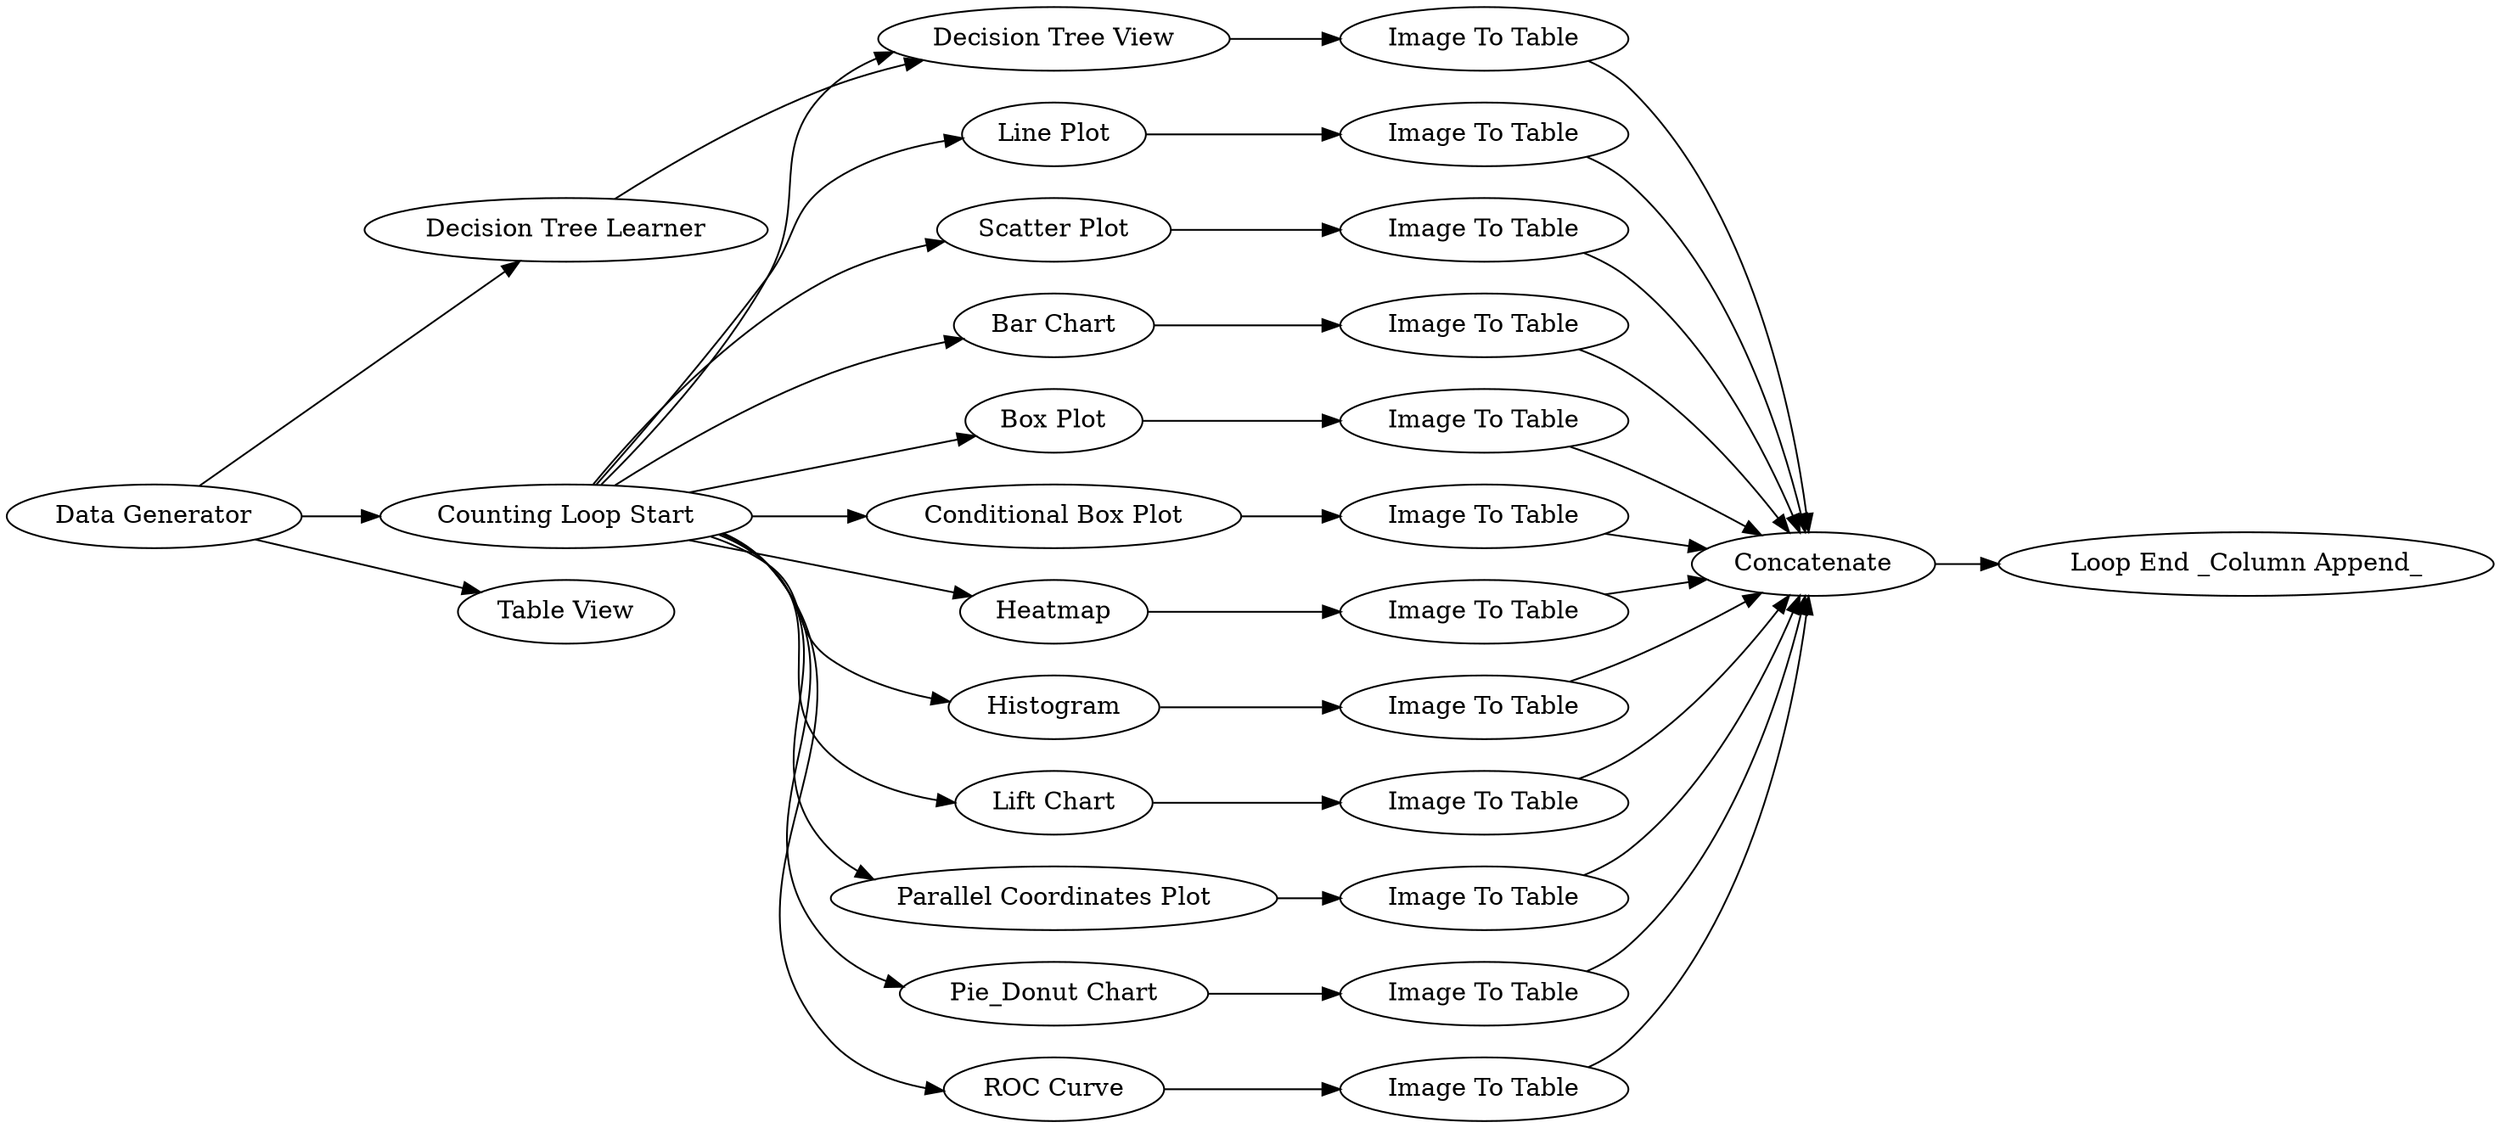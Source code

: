 digraph {
	1 [label="Data Generator"]
	2 [label="Line Plot"]
	4 [label="Decision Tree View"]
	6 [label="Decision Tree Learner"]
	7 [label="Scatter Plot"]
	8 [label="Counting Loop Start"]
	11 [label="Bar Chart"]
	12 [label="Box Plot"]
	13 [label="Conditional Box Plot"]
	14 [label=Heatmap]
	15 [label=Histogram]
	16 [label="Lift Chart"]
	17 [label="Parallel Coordinates Plot"]
	18 [label="Pie_Donut Chart"]
	19 [label="ROC Curve"]
	20 [label="Image To Table"]
	21 [label="Image To Table"]
	22 [label="Image To Table"]
	23 [label="Image To Table"]
	24 [label="Image To Table"]
	25 [label="Image To Table"]
	26 [label="Image To Table"]
	27 [label="Image To Table"]
	28 [label="Image To Table"]
	29 [label="Image To Table"]
	30 [label="Image To Table"]
	31 [label=Concatenate]
	32 [label="Loop End _Column Append_"]
	33 [label="Image To Table"]
	34 [label="Table View"]
	1 -> 6
	1 -> 8
	1 -> 34
	2 -> 21
	4 -> 20
	6 -> 4
	7 -> 22
	8 -> 11
	8 -> 12
	8 -> 13
	8 -> 14
	8 -> 15
	8 -> 2
	8 -> 4
	8 -> 7
	8 -> 16
	8 -> 17
	8 -> 18
	8 -> 19
	11 -> 23
	12 -> 24
	13 -> 25
	14 -> 33
	15 -> 28
	16 -> 29
	17 -> 26
	18 -> 27
	19 -> 30
	20 -> 31
	21 -> 31
	22 -> 31
	23 -> 31
	24 -> 31
	25 -> 31
	26 -> 31
	27 -> 31
	28 -> 31
	29 -> 31
	30 -> 31
	31 -> 32
	33 -> 31
	rankdir=LR
}
